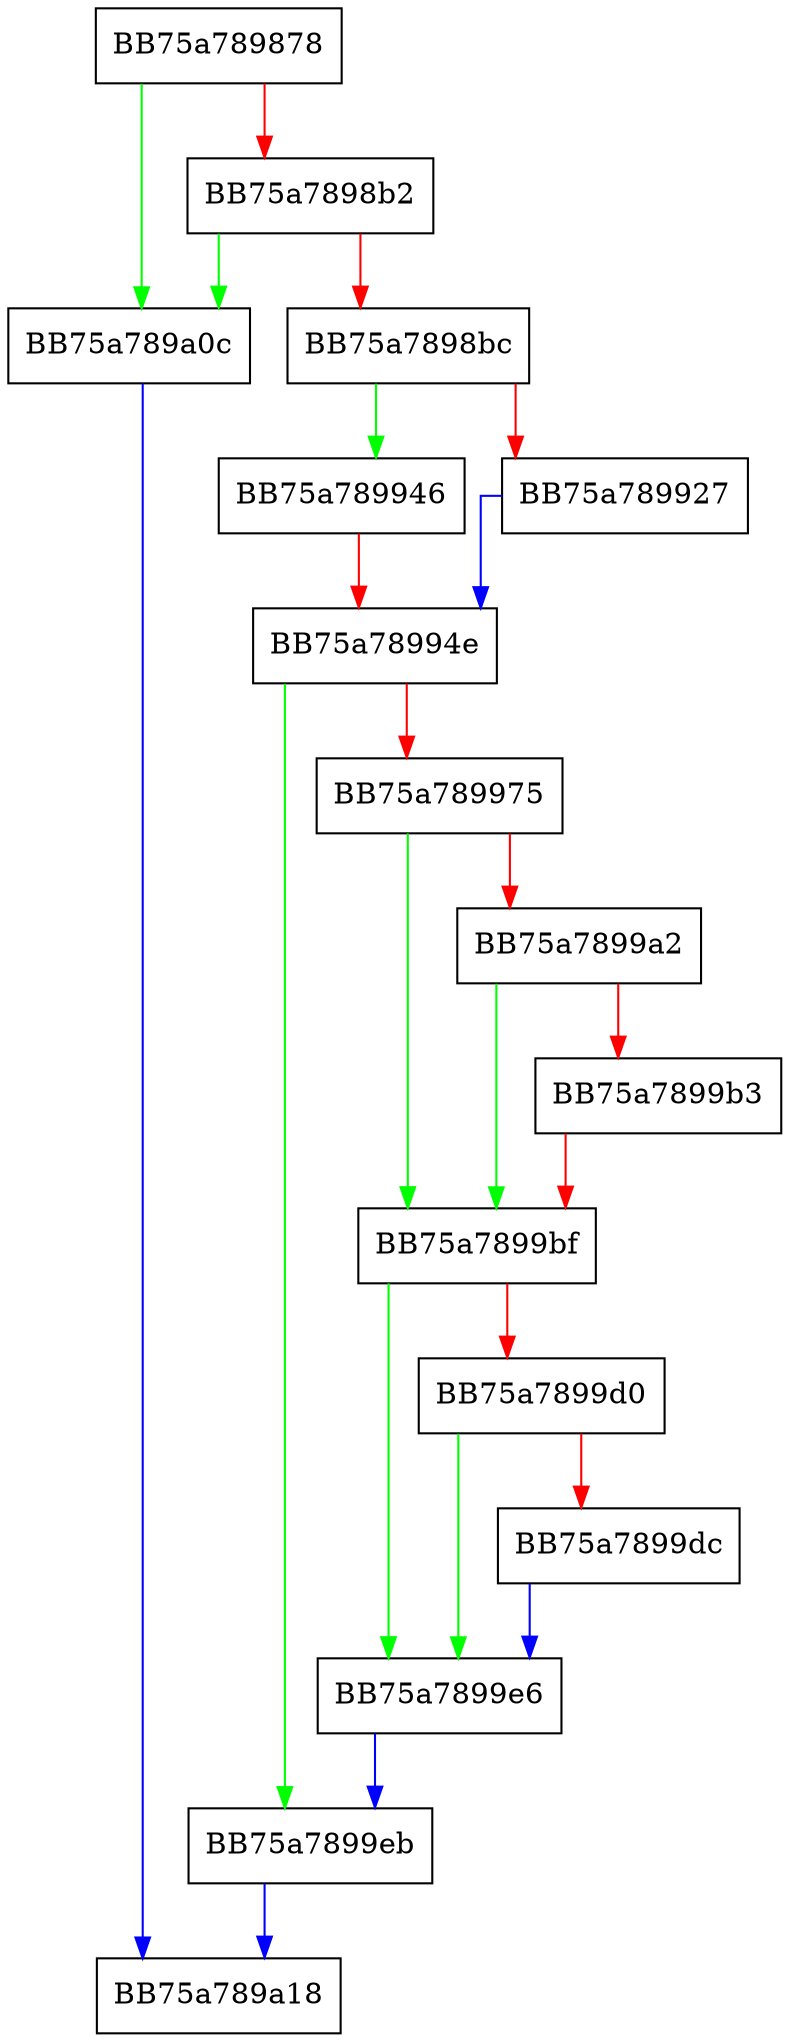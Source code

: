 digraph getTemplateName {
  node [shape="box"];
  graph [splines=ortho];
  BB75a789878 -> BB75a789a0c [color="green"];
  BB75a789878 -> BB75a7898b2 [color="red"];
  BB75a7898b2 -> BB75a789a0c [color="green"];
  BB75a7898b2 -> BB75a7898bc [color="red"];
  BB75a7898bc -> BB75a789946 [color="green"];
  BB75a7898bc -> BB75a789927 [color="red"];
  BB75a789927 -> BB75a78994e [color="blue"];
  BB75a789946 -> BB75a78994e [color="red"];
  BB75a78994e -> BB75a7899eb [color="green"];
  BB75a78994e -> BB75a789975 [color="red"];
  BB75a789975 -> BB75a7899bf [color="green"];
  BB75a789975 -> BB75a7899a2 [color="red"];
  BB75a7899a2 -> BB75a7899bf [color="green"];
  BB75a7899a2 -> BB75a7899b3 [color="red"];
  BB75a7899b3 -> BB75a7899bf [color="red"];
  BB75a7899bf -> BB75a7899e6 [color="green"];
  BB75a7899bf -> BB75a7899d0 [color="red"];
  BB75a7899d0 -> BB75a7899e6 [color="green"];
  BB75a7899d0 -> BB75a7899dc [color="red"];
  BB75a7899dc -> BB75a7899e6 [color="blue"];
  BB75a7899e6 -> BB75a7899eb [color="blue"];
  BB75a7899eb -> BB75a789a18 [color="blue"];
  BB75a789a0c -> BB75a789a18 [color="blue"];
}